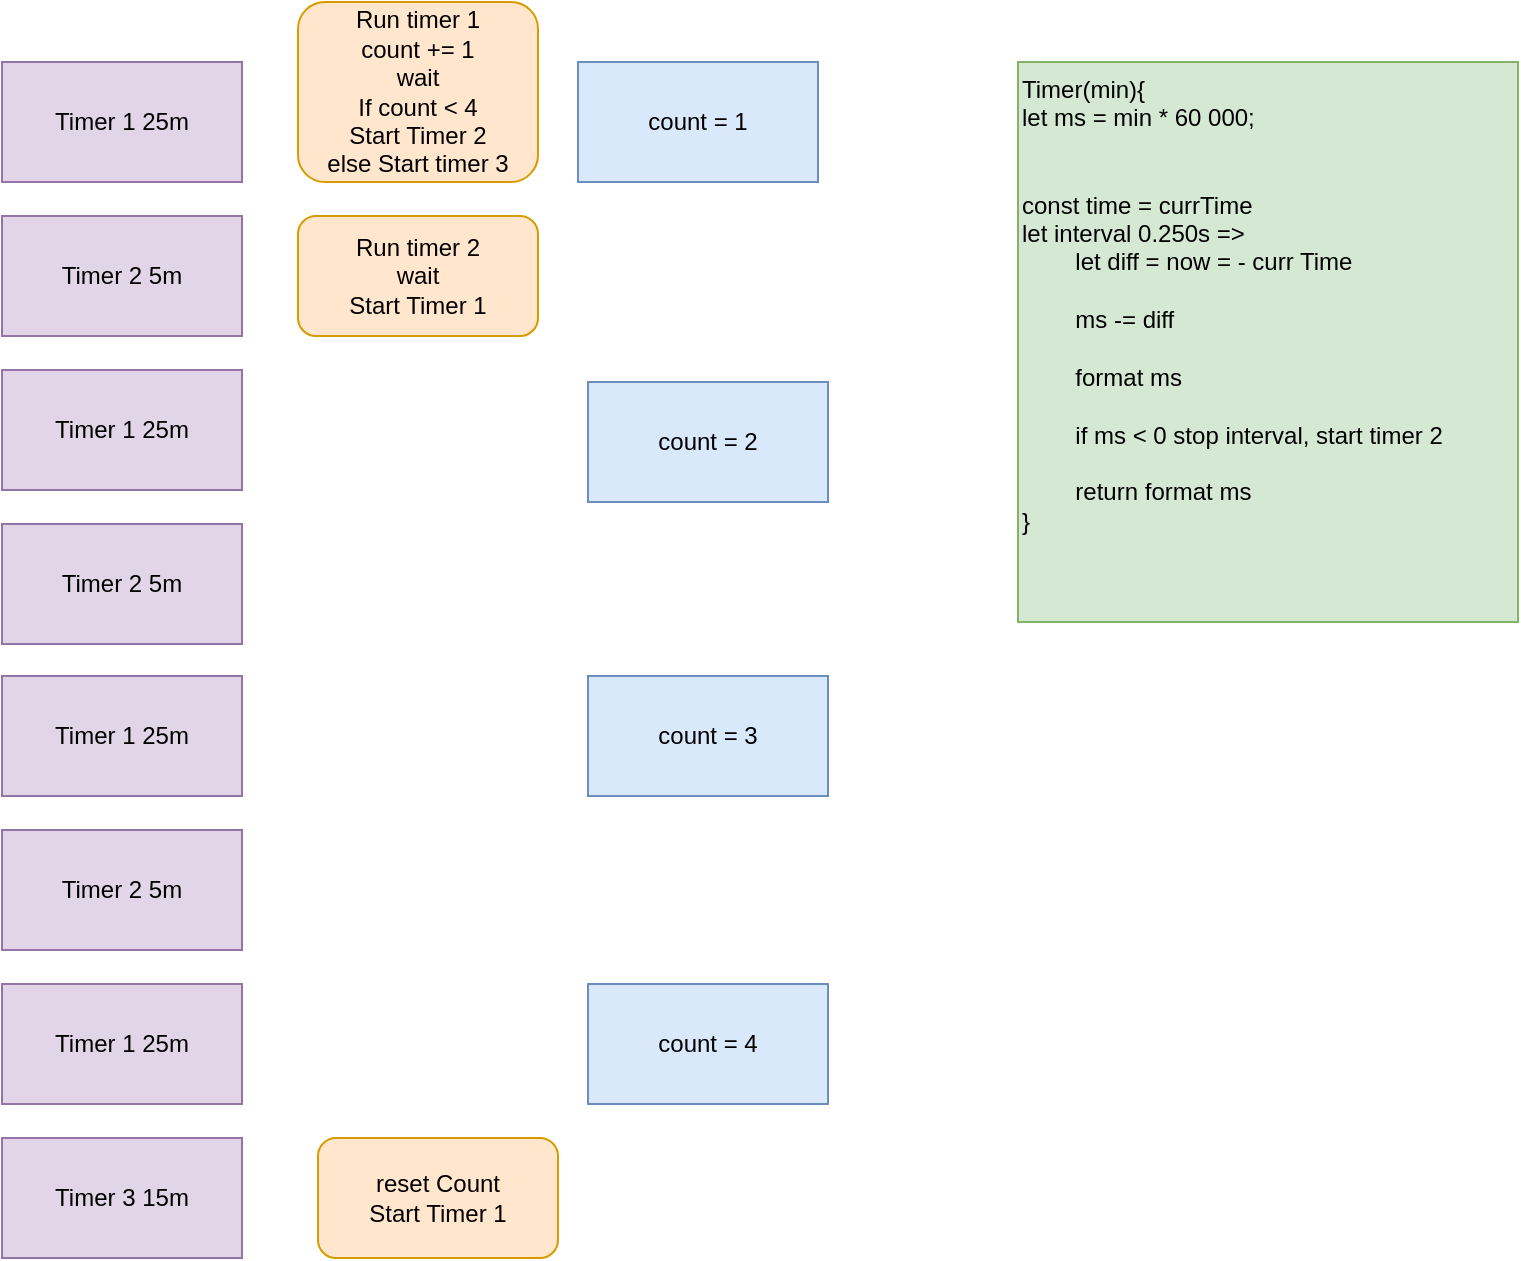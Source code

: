 <mxfile>
    <diagram id="Vn69fAL1uj2AF1fN2Vhi" name="Page-1">
        <mxGraphModel dx="1126" dy="790" grid="1" gridSize="10" guides="1" tooltips="1" connect="1" arrows="1" fold="1" page="1" pageScale="1" pageWidth="850" pageHeight="1100" math="0" shadow="0">
            <root>
                <mxCell id="0"/>
                <mxCell id="1" parent="0"/>
                <mxCell id="2" value="Timer 1 25m" style="rounded=0;whiteSpace=wrap;html=1;fillColor=#e1d5e7;strokeColor=#9673a6;fontColor=#000000;" vertex="1" parent="1">
                    <mxGeometry x="72" y="90" width="120" height="60" as="geometry"/>
                </mxCell>
                <mxCell id="3" value="Timer 2 5m" style="rounded=0;whiteSpace=wrap;html=1;fillColor=#e1d5e7;strokeColor=#9673a6;fontColor=#000000;" vertex="1" parent="1">
                    <mxGeometry x="72" y="167" width="120" height="60" as="geometry"/>
                </mxCell>
                <mxCell id="4" value="Timer 1 25m" style="rounded=0;whiteSpace=wrap;html=1;fillColor=#e1d5e7;strokeColor=#9673a6;fontColor=#000000;" vertex="1" parent="1">
                    <mxGeometry x="72" y="244" width="120" height="60" as="geometry"/>
                </mxCell>
                <mxCell id="5" value="Timer 2 5m" style="rounded=0;whiteSpace=wrap;html=1;fillColor=#e1d5e7;strokeColor=#9673a6;fontColor=#000000;" vertex="1" parent="1">
                    <mxGeometry x="72" y="321" width="120" height="60" as="geometry"/>
                </mxCell>
                <mxCell id="6" value="Timer 1 25m" style="rounded=0;whiteSpace=wrap;html=1;fillColor=#e1d5e7;strokeColor=#9673a6;fontColor=#000000;" vertex="1" parent="1">
                    <mxGeometry x="72" y="551" width="120" height="60" as="geometry"/>
                </mxCell>
                <mxCell id="7" value="Timer 3 15m" style="rounded=0;whiteSpace=wrap;html=1;fillColor=#e1d5e7;strokeColor=#9673a6;fontColor=#000000;" vertex="1" parent="1">
                    <mxGeometry x="72" y="628" width="120" height="60" as="geometry"/>
                </mxCell>
                <mxCell id="8" value="count = 1" style="rounded=0;whiteSpace=wrap;html=1;fillColor=#dae8fc;strokeColor=#6c8ebf;fontColor=#000000;" vertex="1" parent="1">
                    <mxGeometry x="360" y="90" width="120" height="60" as="geometry"/>
                </mxCell>
                <mxCell id="9" value="count = 2" style="rounded=0;whiteSpace=wrap;html=1;fillColor=#dae8fc;strokeColor=#6c8ebf;fontColor=#000000;" vertex="1" parent="1">
                    <mxGeometry x="365" y="250" width="120" height="60" as="geometry"/>
                </mxCell>
                <mxCell id="10" value="count = 3" style="rounded=0;whiteSpace=wrap;html=1;fillColor=#dae8fc;strokeColor=#6c8ebf;fontColor=#000000;" vertex="1" parent="1">
                    <mxGeometry x="365" y="397" width="120" height="60" as="geometry"/>
                </mxCell>
                <mxCell id="11" value="Timer 1 25m" style="rounded=0;whiteSpace=wrap;html=1;fillColor=#e1d5e7;strokeColor=#9673a6;fontColor=#000000;" vertex="1" parent="1">
                    <mxGeometry x="72" y="397" width="120" height="60" as="geometry"/>
                </mxCell>
                <mxCell id="12" value="Timer 2 5m" style="rounded=0;whiteSpace=wrap;html=1;fillColor=#e1d5e7;strokeColor=#9673a6;fontColor=#000000;" vertex="1" parent="1">
                    <mxGeometry x="72" y="474" width="120" height="60" as="geometry"/>
                </mxCell>
                <mxCell id="13" value="count = 4" style="rounded=0;whiteSpace=wrap;html=1;fillColor=#dae8fc;strokeColor=#6c8ebf;fontColor=#000000;" vertex="1" parent="1">
                    <mxGeometry x="365" y="551" width="120" height="60" as="geometry"/>
                </mxCell>
                <mxCell id="14" value="reset Count&lt;br&gt;Start Timer 1" style="rounded=1;whiteSpace=wrap;html=1;fillColor=#ffe6cc;strokeColor=#d79b00;fontColor=#000000;" vertex="1" parent="1">
                    <mxGeometry x="230" y="628" width="120" height="60" as="geometry"/>
                </mxCell>
                <mxCell id="15" value="Run timer 1&lt;br&gt;count += 1&lt;br&gt;wait&lt;br&gt;If count &amp;lt; 4&lt;br&gt;Start Timer 2&lt;br&gt;else Start timer 3" style="rounded=1;whiteSpace=wrap;html=1;fillColor=#ffe6cc;strokeColor=#d79b00;fontColor=#000000;" vertex="1" parent="1">
                    <mxGeometry x="220" y="60" width="120" height="90" as="geometry"/>
                </mxCell>
                <mxCell id="16" value="Run timer 2&lt;br&gt;wait&lt;br&gt;Start Timer 1" style="rounded=1;whiteSpace=wrap;html=1;fillColor=#ffe6cc;strokeColor=#d79b00;fontColor=#000000;" vertex="1" parent="1">
                    <mxGeometry x="220" y="167" width="120" height="60" as="geometry"/>
                </mxCell>
                <mxCell id="18" value="Timer(min){&lt;br&gt;let ms = min * 60 000;&lt;br&gt;&amp;nbsp;&lt;br&gt;&lt;br&gt;const time = currTime&lt;br&gt;let interval 0.250s =&amp;gt;&amp;nbsp;&lt;br&gt;&lt;span style=&quot;white-space: pre&quot;&gt;&#9;&lt;/span&gt;let diff = now = - curr Time&lt;br&gt;&lt;br&gt;&lt;span style=&quot;white-space: pre&quot;&gt;&lt;span style=&quot;white-space: pre&quot;&gt;&#9;&lt;/span&gt;ms -= diff&lt;br/&gt;&lt;/span&gt;&lt;span style=&quot;white-space: pre&quot;&gt;&#9;&lt;/span&gt;&lt;br&gt;&lt;span style=&quot;white-space: pre&quot;&gt;&#9;&lt;/span&gt;format ms&lt;br&gt;&lt;span style=&quot;white-space: pre&quot;&gt;&#9;&lt;/span&gt;&lt;br&gt;&lt;span style=&quot;white-space: pre&quot;&gt;&#9;&lt;/span&gt;if ms &amp;lt; 0 stop interval, start timer 2&lt;br&gt;&lt;span style=&quot;white-space: pre&quot;&gt;&#9;&lt;/span&gt;&lt;br&gt;&lt;span style=&quot;white-space: pre&quot;&gt;&#9;&lt;/span&gt;return format ms&lt;br&gt;}" style="rounded=0;whiteSpace=wrap;html=1;fillColor=#d5e8d4;strokeColor=#82b366;fontColor=#000000;verticalAlign=top;align=left;" vertex="1" parent="1">
                    <mxGeometry x="580" y="90" width="250" height="280" as="geometry"/>
                </mxCell>
            </root>
        </mxGraphModel>
    </diagram>
</mxfile>